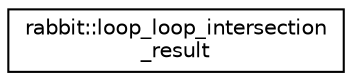 digraph "Graphical Class Hierarchy"
{
  edge [fontname="Helvetica",fontsize="10",labelfontname="Helvetica",labelfontsize="10"];
  node [fontname="Helvetica",fontsize="10",shape=record];
  rankdir="LR";
  Node1 [label="rabbit::loop_loop_intersection\l_result",height=0.2,width=0.4,color="black", fillcolor="white", style="filled",URL="$structrabbit_1_1loop__loop__intersection__result.html"];
}
